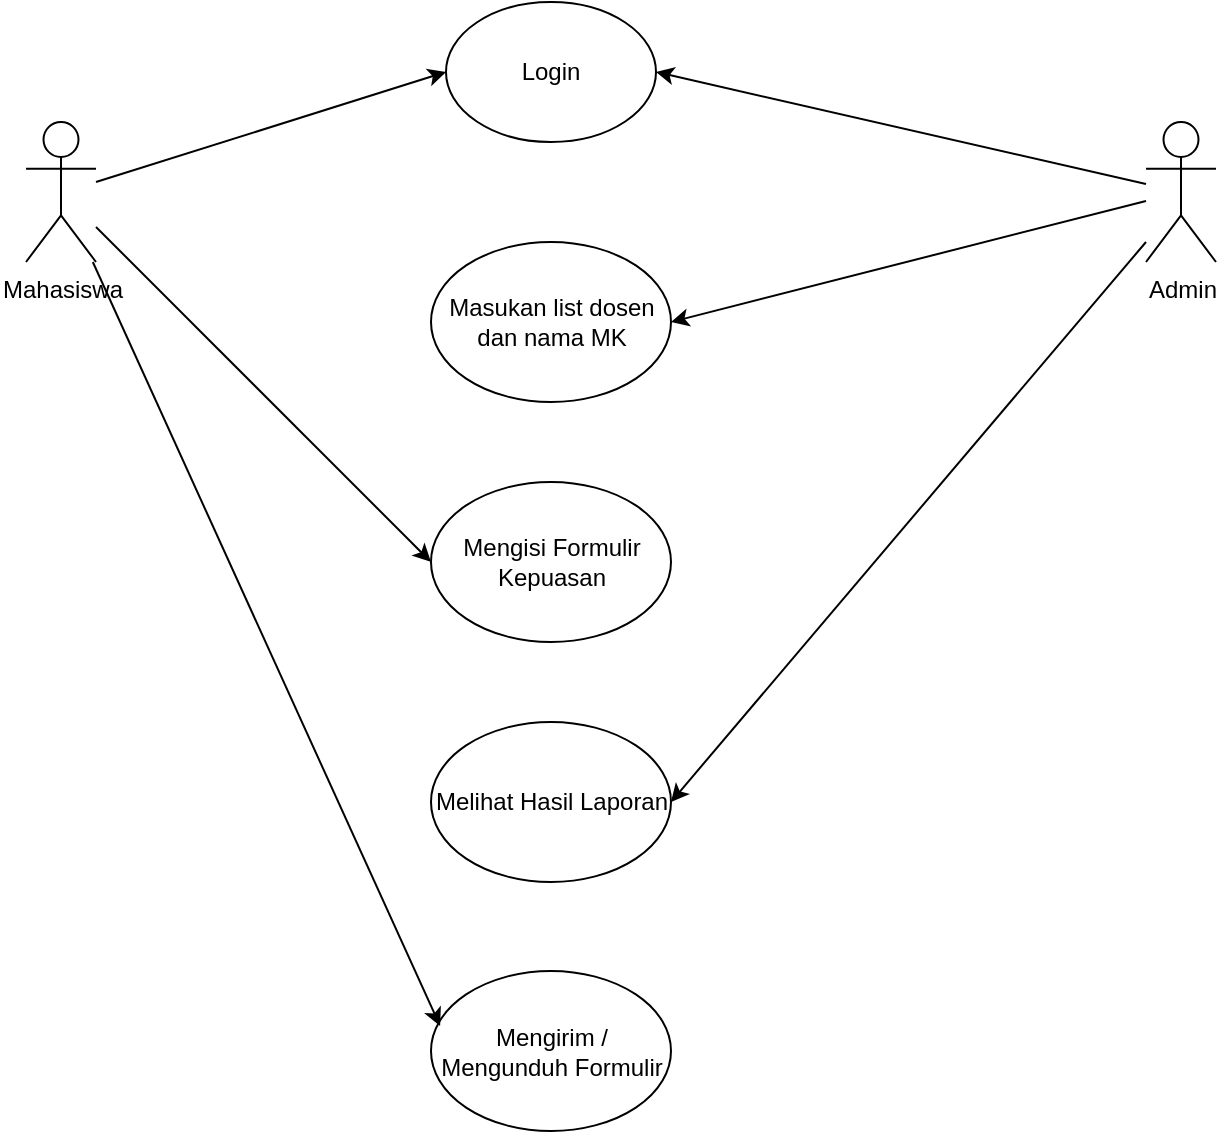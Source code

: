 <mxfile version="26.0.3">
  <diagram name="Halaman-1" id="x4kQAP9cmcnieiILqBJV">
    <mxGraphModel dx="880" dy="468" grid="1" gridSize="10" guides="1" tooltips="1" connect="1" arrows="1" fold="1" page="1" pageScale="1" pageWidth="827" pageHeight="1169" math="0" shadow="0">
      <root>
        <mxCell id="0" />
        <mxCell id="1" parent="0" />
        <mxCell id="u0YPl5OynNYMLdA-o7wR-1" value="Mahasiswa" style="shape=umlActor;verticalLabelPosition=bottom;verticalAlign=top;html=1;outlineConnect=0;" vertex="1" parent="1">
          <mxGeometry x="160" y="160" width="35" height="70" as="geometry" />
        </mxCell>
        <mxCell id="u0YPl5OynNYMLdA-o7wR-3" value="Admin" style="shape=umlActor;verticalLabelPosition=bottom;verticalAlign=top;html=1;outlineConnect=0;" vertex="1" parent="1">
          <mxGeometry x="720" y="160" width="35" height="70" as="geometry" />
        </mxCell>
        <mxCell id="u0YPl5OynNYMLdA-o7wR-8" value="Login" style="ellipse;whiteSpace=wrap;html=1;" vertex="1" parent="1">
          <mxGeometry x="370" y="100" width="105" height="70" as="geometry" />
        </mxCell>
        <mxCell id="u0YPl5OynNYMLdA-o7wR-9" value="" style="endArrow=classic;html=1;rounded=0;entryX=0;entryY=0.5;entryDx=0;entryDy=0;" edge="1" parent="1" target="u0YPl5OynNYMLdA-o7wR-8">
          <mxGeometry width="50" height="50" relative="1" as="geometry">
            <mxPoint x="195" y="190" as="sourcePoint" />
            <mxPoint x="245" y="140" as="targetPoint" />
          </mxGeometry>
        </mxCell>
        <mxCell id="u0YPl5OynNYMLdA-o7wR-10" value="" style="endArrow=classic;html=1;rounded=0;entryX=1;entryY=0.5;entryDx=0;entryDy=0;" edge="1" parent="1" source="u0YPl5OynNYMLdA-o7wR-3" target="u0YPl5OynNYMLdA-o7wR-8">
          <mxGeometry width="50" height="50" relative="1" as="geometry">
            <mxPoint x="390" y="270" as="sourcePoint" />
            <mxPoint x="440" y="220" as="targetPoint" />
          </mxGeometry>
        </mxCell>
        <mxCell id="u0YPl5OynNYMLdA-o7wR-11" value="Masukan list dosen dan nama MK" style="ellipse;whiteSpace=wrap;html=1;" vertex="1" parent="1">
          <mxGeometry x="362.5" y="220" width="120" height="80" as="geometry" />
        </mxCell>
        <mxCell id="u0YPl5OynNYMLdA-o7wR-12" value="" style="endArrow=classic;html=1;rounded=0;entryX=1;entryY=0.5;entryDx=0;entryDy=0;" edge="1" parent="1" source="u0YPl5OynNYMLdA-o7wR-3" target="u0YPl5OynNYMLdA-o7wR-11">
          <mxGeometry width="50" height="50" relative="1" as="geometry">
            <mxPoint x="390" y="370" as="sourcePoint" />
            <mxPoint x="440" y="320" as="targetPoint" />
          </mxGeometry>
        </mxCell>
        <mxCell id="u0YPl5OynNYMLdA-o7wR-13" value="Mengisi Formulir Kepuasan" style="ellipse;whiteSpace=wrap;html=1;" vertex="1" parent="1">
          <mxGeometry x="362.5" y="340" width="120" height="80" as="geometry" />
        </mxCell>
        <mxCell id="u0YPl5OynNYMLdA-o7wR-14" value="" style="endArrow=classic;html=1;rounded=0;entryX=0;entryY=0.5;entryDx=0;entryDy=0;" edge="1" parent="1" source="u0YPl5OynNYMLdA-o7wR-1" target="u0YPl5OynNYMLdA-o7wR-13">
          <mxGeometry width="50" height="50" relative="1" as="geometry">
            <mxPoint x="390" y="370" as="sourcePoint" />
            <mxPoint x="440" y="320" as="targetPoint" />
          </mxGeometry>
        </mxCell>
        <mxCell id="u0YPl5OynNYMLdA-o7wR-15" value="Melihat Hasil Laporan" style="ellipse;whiteSpace=wrap;html=1;" vertex="1" parent="1">
          <mxGeometry x="362.5" y="460" width="120" height="80" as="geometry" />
        </mxCell>
        <mxCell id="u0YPl5OynNYMLdA-o7wR-16" value="" style="endArrow=classic;html=1;rounded=0;entryX=1;entryY=0.5;entryDx=0;entryDy=0;" edge="1" parent="1" target="u0YPl5OynNYMLdA-o7wR-15">
          <mxGeometry width="50" height="50" relative="1" as="geometry">
            <mxPoint x="720" y="220" as="sourcePoint" />
            <mxPoint x="770" y="170" as="targetPoint" />
          </mxGeometry>
        </mxCell>
        <mxCell id="u0YPl5OynNYMLdA-o7wR-17" value="Mengirim / Mengunduh Formulir" style="ellipse;whiteSpace=wrap;html=1;" vertex="1" parent="1">
          <mxGeometry x="362.5" y="584.5" width="120" height="80" as="geometry" />
        </mxCell>
        <mxCell id="u0YPl5OynNYMLdA-o7wR-18" value="" style="endArrow=classic;html=1;rounded=0;entryX=0.038;entryY=0.344;entryDx=0;entryDy=0;entryPerimeter=0;" edge="1" parent="1" source="u0YPl5OynNYMLdA-o7wR-1" target="u0YPl5OynNYMLdA-o7wR-17">
          <mxGeometry width="50" height="50" relative="1" as="geometry">
            <mxPoint x="390" y="470" as="sourcePoint" />
            <mxPoint x="440" y="420" as="targetPoint" />
          </mxGeometry>
        </mxCell>
      </root>
    </mxGraphModel>
  </diagram>
</mxfile>
